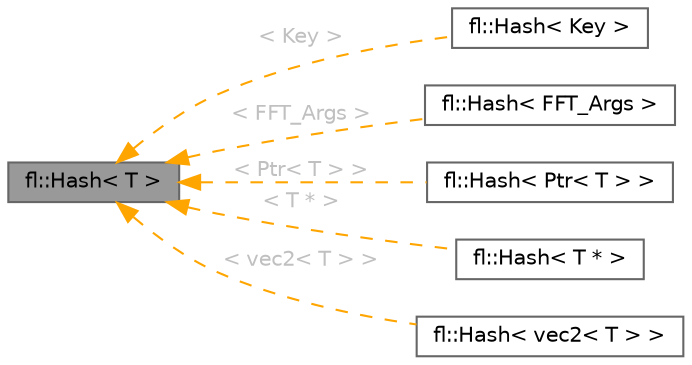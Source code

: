 digraph "fl::Hash&lt; T &gt;"
{
 // INTERACTIVE_SVG=YES
 // LATEX_PDF_SIZE
  bgcolor="transparent";
  edge [fontname=Helvetica,fontsize=10,labelfontname=Helvetica,labelfontsize=10];
  node [fontname=Helvetica,fontsize=10,shape=box,height=0.2,width=0.4];
  rankdir="LR";
  Node1 [id="Node000001",label="fl::Hash\< T \>",height=0.2,width=0.4,color="gray40", fillcolor="grey60", style="filled", fontcolor="black",tooltip=" "];
  Node1 -> Node2 [id="edge1_Node000001_Node000002",dir="back",color="orange",style="dashed",tooltip=" ",label=" \< Key \>",fontcolor="grey" ];
  Node2 [id="Node000002",label="fl::Hash\< Key \>",height=0.2,width=0.4,color="gray40", fillcolor="white", style="filled",URL="$d6/dfd/structfl_1_1_hash.html",tooltip=" "];
  Node1 -> Node3 [id="edge2_Node000001_Node000003",dir="back",color="orange",style="dashed",tooltip=" ",label=" \< FFT_Args \>",fontcolor="grey" ];
  Node3 [id="Node000003",label="fl::Hash\< FFT_Args \>",height=0.2,width=0.4,color="gray40", fillcolor="white", style="filled",URL="$d1/dc9/structfl_1_1_hash_3_01_f_f_t___args_01_4.html",tooltip=" "];
  Node1 -> Node4 [id="edge3_Node000001_Node000004",dir="back",color="orange",style="dashed",tooltip=" ",label=" \< Ptr\< T \> \>",fontcolor="grey" ];
  Node4 [id="Node000004",label="fl::Hash\< Ptr\< T \> \>",height=0.2,width=0.4,color="gray40", fillcolor="white", style="filled",URL="$df/d0b/structfl_1_1_hash_3_01_ptr_3_01_t_01_4_01_4.html",tooltip=" "];
  Node1 -> Node5 [id="edge4_Node000001_Node000005",dir="back",color="orange",style="dashed",tooltip=" ",label=" \< T * \>",fontcolor="grey" ];
  Node5 [id="Node000005",label="fl::Hash\< T * \>",height=0.2,width=0.4,color="gray40", fillcolor="white", style="filled",URL="$dd/d98/structfl_1_1_hash_3_01_t_01_5_01_4.html",tooltip=" "];
  Node1 -> Node6 [id="edge5_Node000001_Node000006",dir="back",color="orange",style="dashed",tooltip=" ",label=" \< vec2\< T \> \>",fontcolor="grey" ];
  Node6 [id="Node000006",label="fl::Hash\< vec2\< T \> \>",height=0.2,width=0.4,color="gray40", fillcolor="white", style="filled",URL="$d2/d8c/structfl_1_1_hash_3_01vec2_3_01_t_01_4_01_4.html",tooltip=" "];
}
